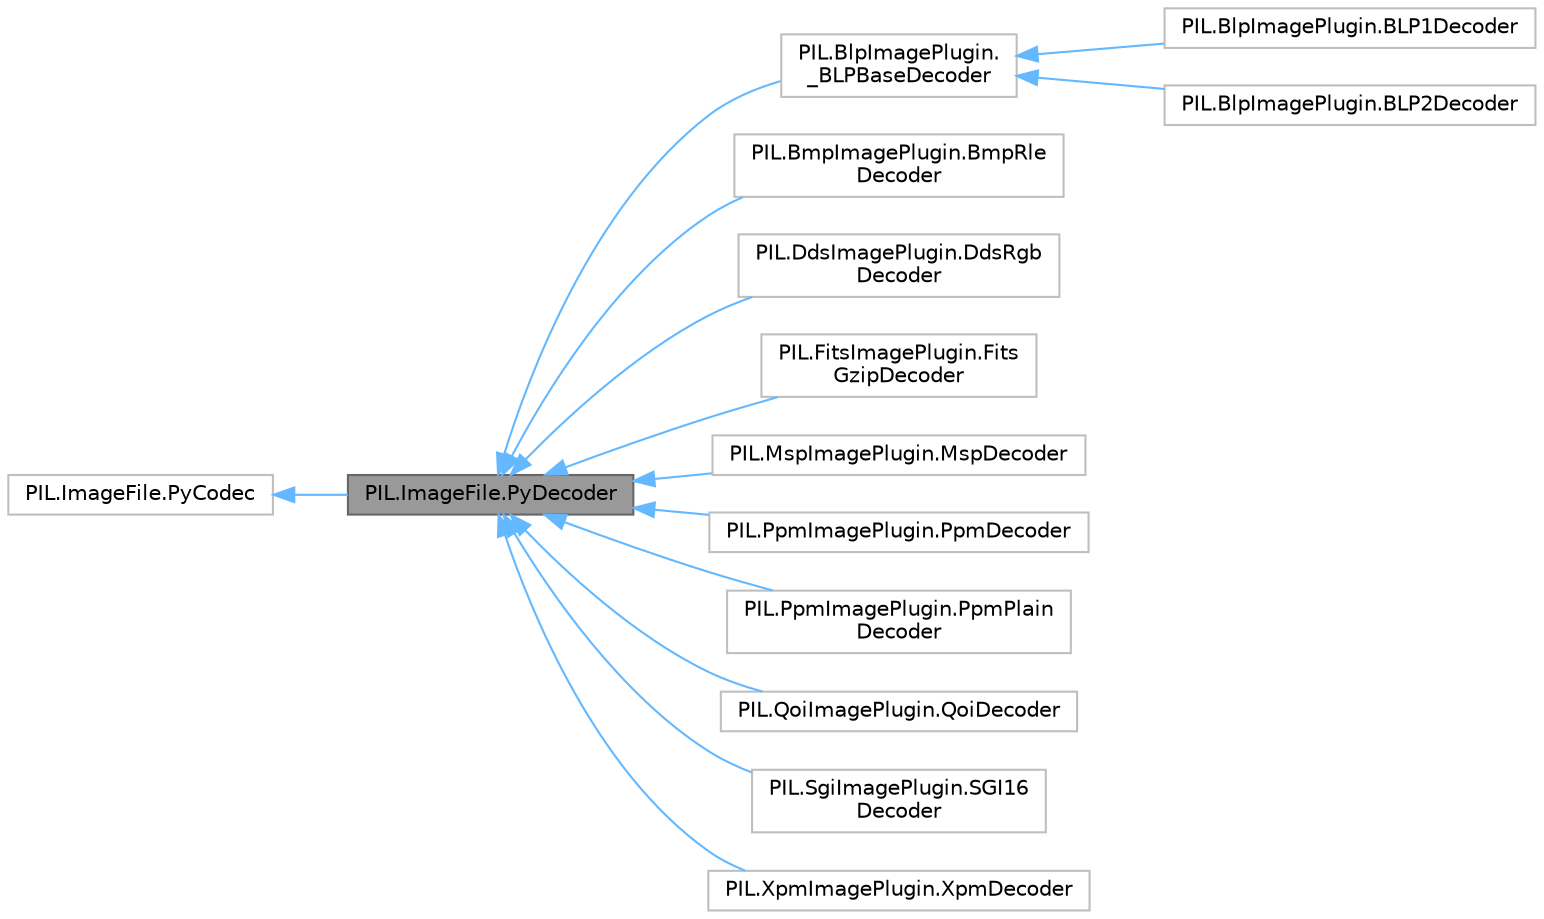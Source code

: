 digraph "PIL.ImageFile.PyDecoder"
{
 // LATEX_PDF_SIZE
  bgcolor="transparent";
  edge [fontname=Helvetica,fontsize=10,labelfontname=Helvetica,labelfontsize=10];
  node [fontname=Helvetica,fontsize=10,shape=box,height=0.2,width=0.4];
  rankdir="LR";
  Node1 [id="Node000001",label="PIL.ImageFile.PyDecoder",height=0.2,width=0.4,color="gray40", fillcolor="grey60", style="filled", fontcolor="black",tooltip=" "];
  Node2 -> Node1 [id="edge1_Node000001_Node000002",dir="back",color="steelblue1",style="solid",tooltip=" "];
  Node2 [id="Node000002",label="PIL.ImageFile.PyCodec",height=0.2,width=0.4,color="grey75", fillcolor="white", style="filled",URL="$db/ded/classPIL_1_1ImageFile_1_1PyCodec.html",tooltip=" "];
  Node1 -> Node3 [id="edge2_Node000001_Node000003",dir="back",color="steelblue1",style="solid",tooltip=" "];
  Node3 [id="Node000003",label="PIL.BlpImagePlugin.\l_BLPBaseDecoder",height=0.2,width=0.4,color="grey75", fillcolor="white", style="filled",URL="$db/d04/classPIL_1_1BlpImagePlugin_1_1__BLPBaseDecoder.html",tooltip=" "];
  Node3 -> Node4 [id="edge3_Node000003_Node000004",dir="back",color="steelblue1",style="solid",tooltip=" "];
  Node4 [id="Node000004",label="PIL.BlpImagePlugin.BLP1Decoder",height=0.2,width=0.4,color="grey75", fillcolor="white", style="filled",URL="$d5/d02/classPIL_1_1BlpImagePlugin_1_1BLP1Decoder.html",tooltip=" "];
  Node3 -> Node5 [id="edge4_Node000003_Node000005",dir="back",color="steelblue1",style="solid",tooltip=" "];
  Node5 [id="Node000005",label="PIL.BlpImagePlugin.BLP2Decoder",height=0.2,width=0.4,color="grey75", fillcolor="white", style="filled",URL="$dd/d00/classPIL_1_1BlpImagePlugin_1_1BLP2Decoder.html",tooltip=" "];
  Node1 -> Node6 [id="edge5_Node000001_Node000006",dir="back",color="steelblue1",style="solid",tooltip=" "];
  Node6 [id="Node000006",label="PIL.BmpImagePlugin.BmpRle\lDecoder",height=0.2,width=0.4,color="grey75", fillcolor="white", style="filled",URL="$dd/d30/classPIL_1_1BmpImagePlugin_1_1BmpRleDecoder.html",tooltip=" "];
  Node1 -> Node7 [id="edge6_Node000001_Node000007",dir="back",color="steelblue1",style="solid",tooltip=" "];
  Node7 [id="Node000007",label="PIL.DdsImagePlugin.DdsRgb\lDecoder",height=0.2,width=0.4,color="grey75", fillcolor="white", style="filled",URL="$d8/dd8/classPIL_1_1DdsImagePlugin_1_1DdsRgbDecoder.html",tooltip=" "];
  Node1 -> Node8 [id="edge7_Node000001_Node000008",dir="back",color="steelblue1",style="solid",tooltip=" "];
  Node8 [id="Node000008",label="PIL.FitsImagePlugin.Fits\lGzipDecoder",height=0.2,width=0.4,color="grey75", fillcolor="white", style="filled",URL="$de/dc5/classPIL_1_1FitsImagePlugin_1_1FitsGzipDecoder.html",tooltip=" "];
  Node1 -> Node9 [id="edge8_Node000001_Node000009",dir="back",color="steelblue1",style="solid",tooltip=" "];
  Node9 [id="Node000009",label="PIL.MspImagePlugin.MspDecoder",height=0.2,width=0.4,color="grey75", fillcolor="white", style="filled",URL="$dd/dba/classPIL_1_1MspImagePlugin_1_1MspDecoder.html",tooltip=" "];
  Node1 -> Node10 [id="edge9_Node000001_Node000010",dir="back",color="steelblue1",style="solid",tooltip=" "];
  Node10 [id="Node000010",label="PIL.PpmImagePlugin.PpmDecoder",height=0.2,width=0.4,color="grey75", fillcolor="white", style="filled",URL="$d7/d8e/classPIL_1_1PpmImagePlugin_1_1PpmDecoder.html",tooltip=" "];
  Node1 -> Node11 [id="edge10_Node000001_Node000011",dir="back",color="steelblue1",style="solid",tooltip=" "];
  Node11 [id="Node000011",label="PIL.PpmImagePlugin.PpmPlain\lDecoder",height=0.2,width=0.4,color="grey75", fillcolor="white", style="filled",URL="$d6/d24/classPIL_1_1PpmImagePlugin_1_1PpmPlainDecoder.html",tooltip=" "];
  Node1 -> Node12 [id="edge11_Node000001_Node000012",dir="back",color="steelblue1",style="solid",tooltip=" "];
  Node12 [id="Node000012",label="PIL.QoiImagePlugin.QoiDecoder",height=0.2,width=0.4,color="grey75", fillcolor="white", style="filled",URL="$d7/d3c/classPIL_1_1QoiImagePlugin_1_1QoiDecoder.html",tooltip=" "];
  Node1 -> Node13 [id="edge12_Node000001_Node000013",dir="back",color="steelblue1",style="solid",tooltip=" "];
  Node13 [id="Node000013",label="PIL.SgiImagePlugin.SGI16\lDecoder",height=0.2,width=0.4,color="grey75", fillcolor="white", style="filled",URL="$df/d55/classPIL_1_1SgiImagePlugin_1_1SGI16Decoder.html",tooltip=" "];
  Node1 -> Node14 [id="edge13_Node000001_Node000014",dir="back",color="steelblue1",style="solid",tooltip=" "];
  Node14 [id="Node000014",label="PIL.XpmImagePlugin.XpmDecoder",height=0.2,width=0.4,color="grey75", fillcolor="white", style="filled",URL="$d0/d13/classPIL_1_1XpmImagePlugin_1_1XpmDecoder.html",tooltip=" "];
}
